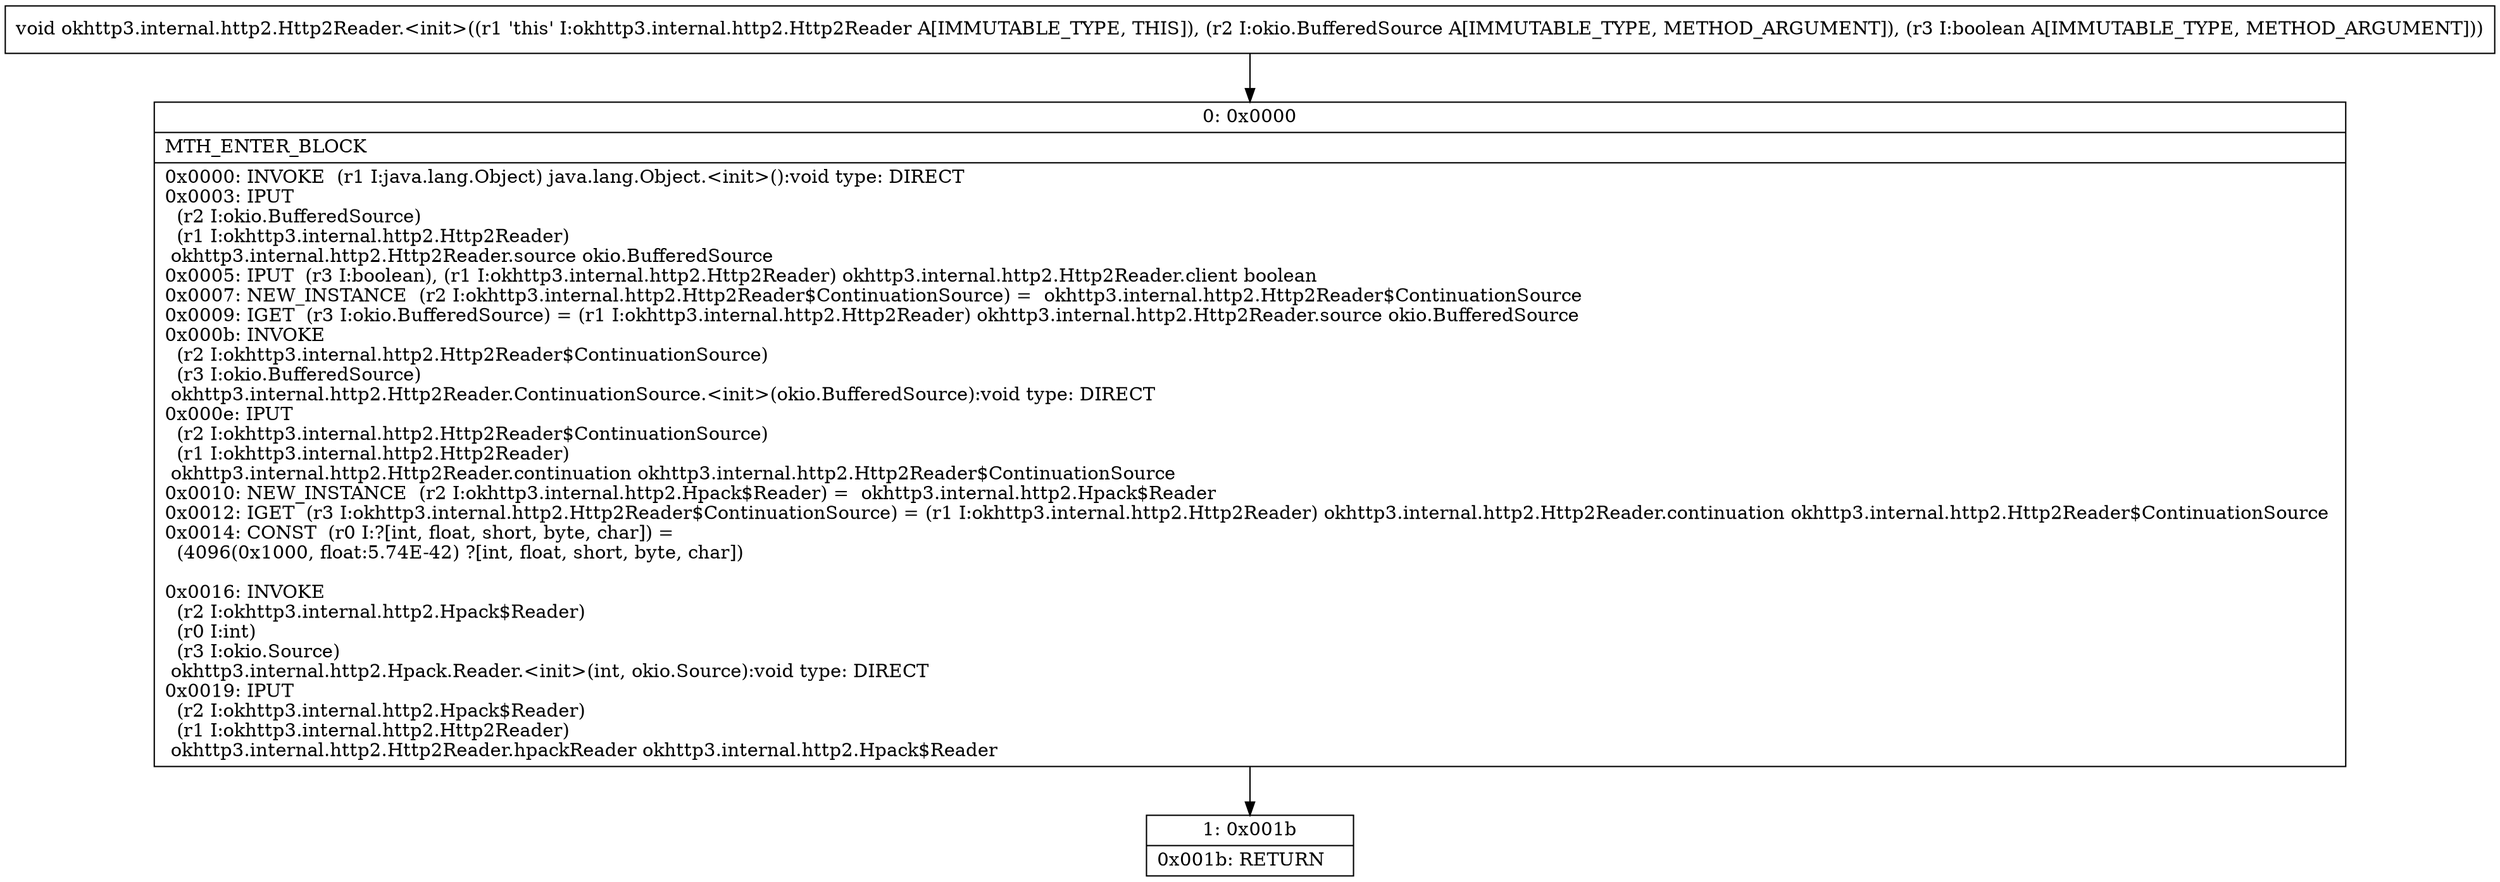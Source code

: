 digraph "CFG forokhttp3.internal.http2.Http2Reader.\<init\>(Lokio\/BufferedSource;Z)V" {
Node_0 [shape=record,label="{0\:\ 0x0000|MTH_ENTER_BLOCK\l|0x0000: INVOKE  (r1 I:java.lang.Object) java.lang.Object.\<init\>():void type: DIRECT \l0x0003: IPUT  \l  (r2 I:okio.BufferedSource)\l  (r1 I:okhttp3.internal.http2.Http2Reader)\l okhttp3.internal.http2.Http2Reader.source okio.BufferedSource \l0x0005: IPUT  (r3 I:boolean), (r1 I:okhttp3.internal.http2.Http2Reader) okhttp3.internal.http2.Http2Reader.client boolean \l0x0007: NEW_INSTANCE  (r2 I:okhttp3.internal.http2.Http2Reader$ContinuationSource) =  okhttp3.internal.http2.Http2Reader$ContinuationSource \l0x0009: IGET  (r3 I:okio.BufferedSource) = (r1 I:okhttp3.internal.http2.Http2Reader) okhttp3.internal.http2.Http2Reader.source okio.BufferedSource \l0x000b: INVOKE  \l  (r2 I:okhttp3.internal.http2.Http2Reader$ContinuationSource)\l  (r3 I:okio.BufferedSource)\l okhttp3.internal.http2.Http2Reader.ContinuationSource.\<init\>(okio.BufferedSource):void type: DIRECT \l0x000e: IPUT  \l  (r2 I:okhttp3.internal.http2.Http2Reader$ContinuationSource)\l  (r1 I:okhttp3.internal.http2.Http2Reader)\l okhttp3.internal.http2.Http2Reader.continuation okhttp3.internal.http2.Http2Reader$ContinuationSource \l0x0010: NEW_INSTANCE  (r2 I:okhttp3.internal.http2.Hpack$Reader) =  okhttp3.internal.http2.Hpack$Reader \l0x0012: IGET  (r3 I:okhttp3.internal.http2.Http2Reader$ContinuationSource) = (r1 I:okhttp3.internal.http2.Http2Reader) okhttp3.internal.http2.Http2Reader.continuation okhttp3.internal.http2.Http2Reader$ContinuationSource \l0x0014: CONST  (r0 I:?[int, float, short, byte, char]) = \l  (4096(0x1000, float:5.74E\-42) ?[int, float, short, byte, char])\l \l0x0016: INVOKE  \l  (r2 I:okhttp3.internal.http2.Hpack$Reader)\l  (r0 I:int)\l  (r3 I:okio.Source)\l okhttp3.internal.http2.Hpack.Reader.\<init\>(int, okio.Source):void type: DIRECT \l0x0019: IPUT  \l  (r2 I:okhttp3.internal.http2.Hpack$Reader)\l  (r1 I:okhttp3.internal.http2.Http2Reader)\l okhttp3.internal.http2.Http2Reader.hpackReader okhttp3.internal.http2.Hpack$Reader \l}"];
Node_1 [shape=record,label="{1\:\ 0x001b|0x001b: RETURN   \l}"];
MethodNode[shape=record,label="{void okhttp3.internal.http2.Http2Reader.\<init\>((r1 'this' I:okhttp3.internal.http2.Http2Reader A[IMMUTABLE_TYPE, THIS]), (r2 I:okio.BufferedSource A[IMMUTABLE_TYPE, METHOD_ARGUMENT]), (r3 I:boolean A[IMMUTABLE_TYPE, METHOD_ARGUMENT])) }"];
MethodNode -> Node_0;
Node_0 -> Node_1;
}

